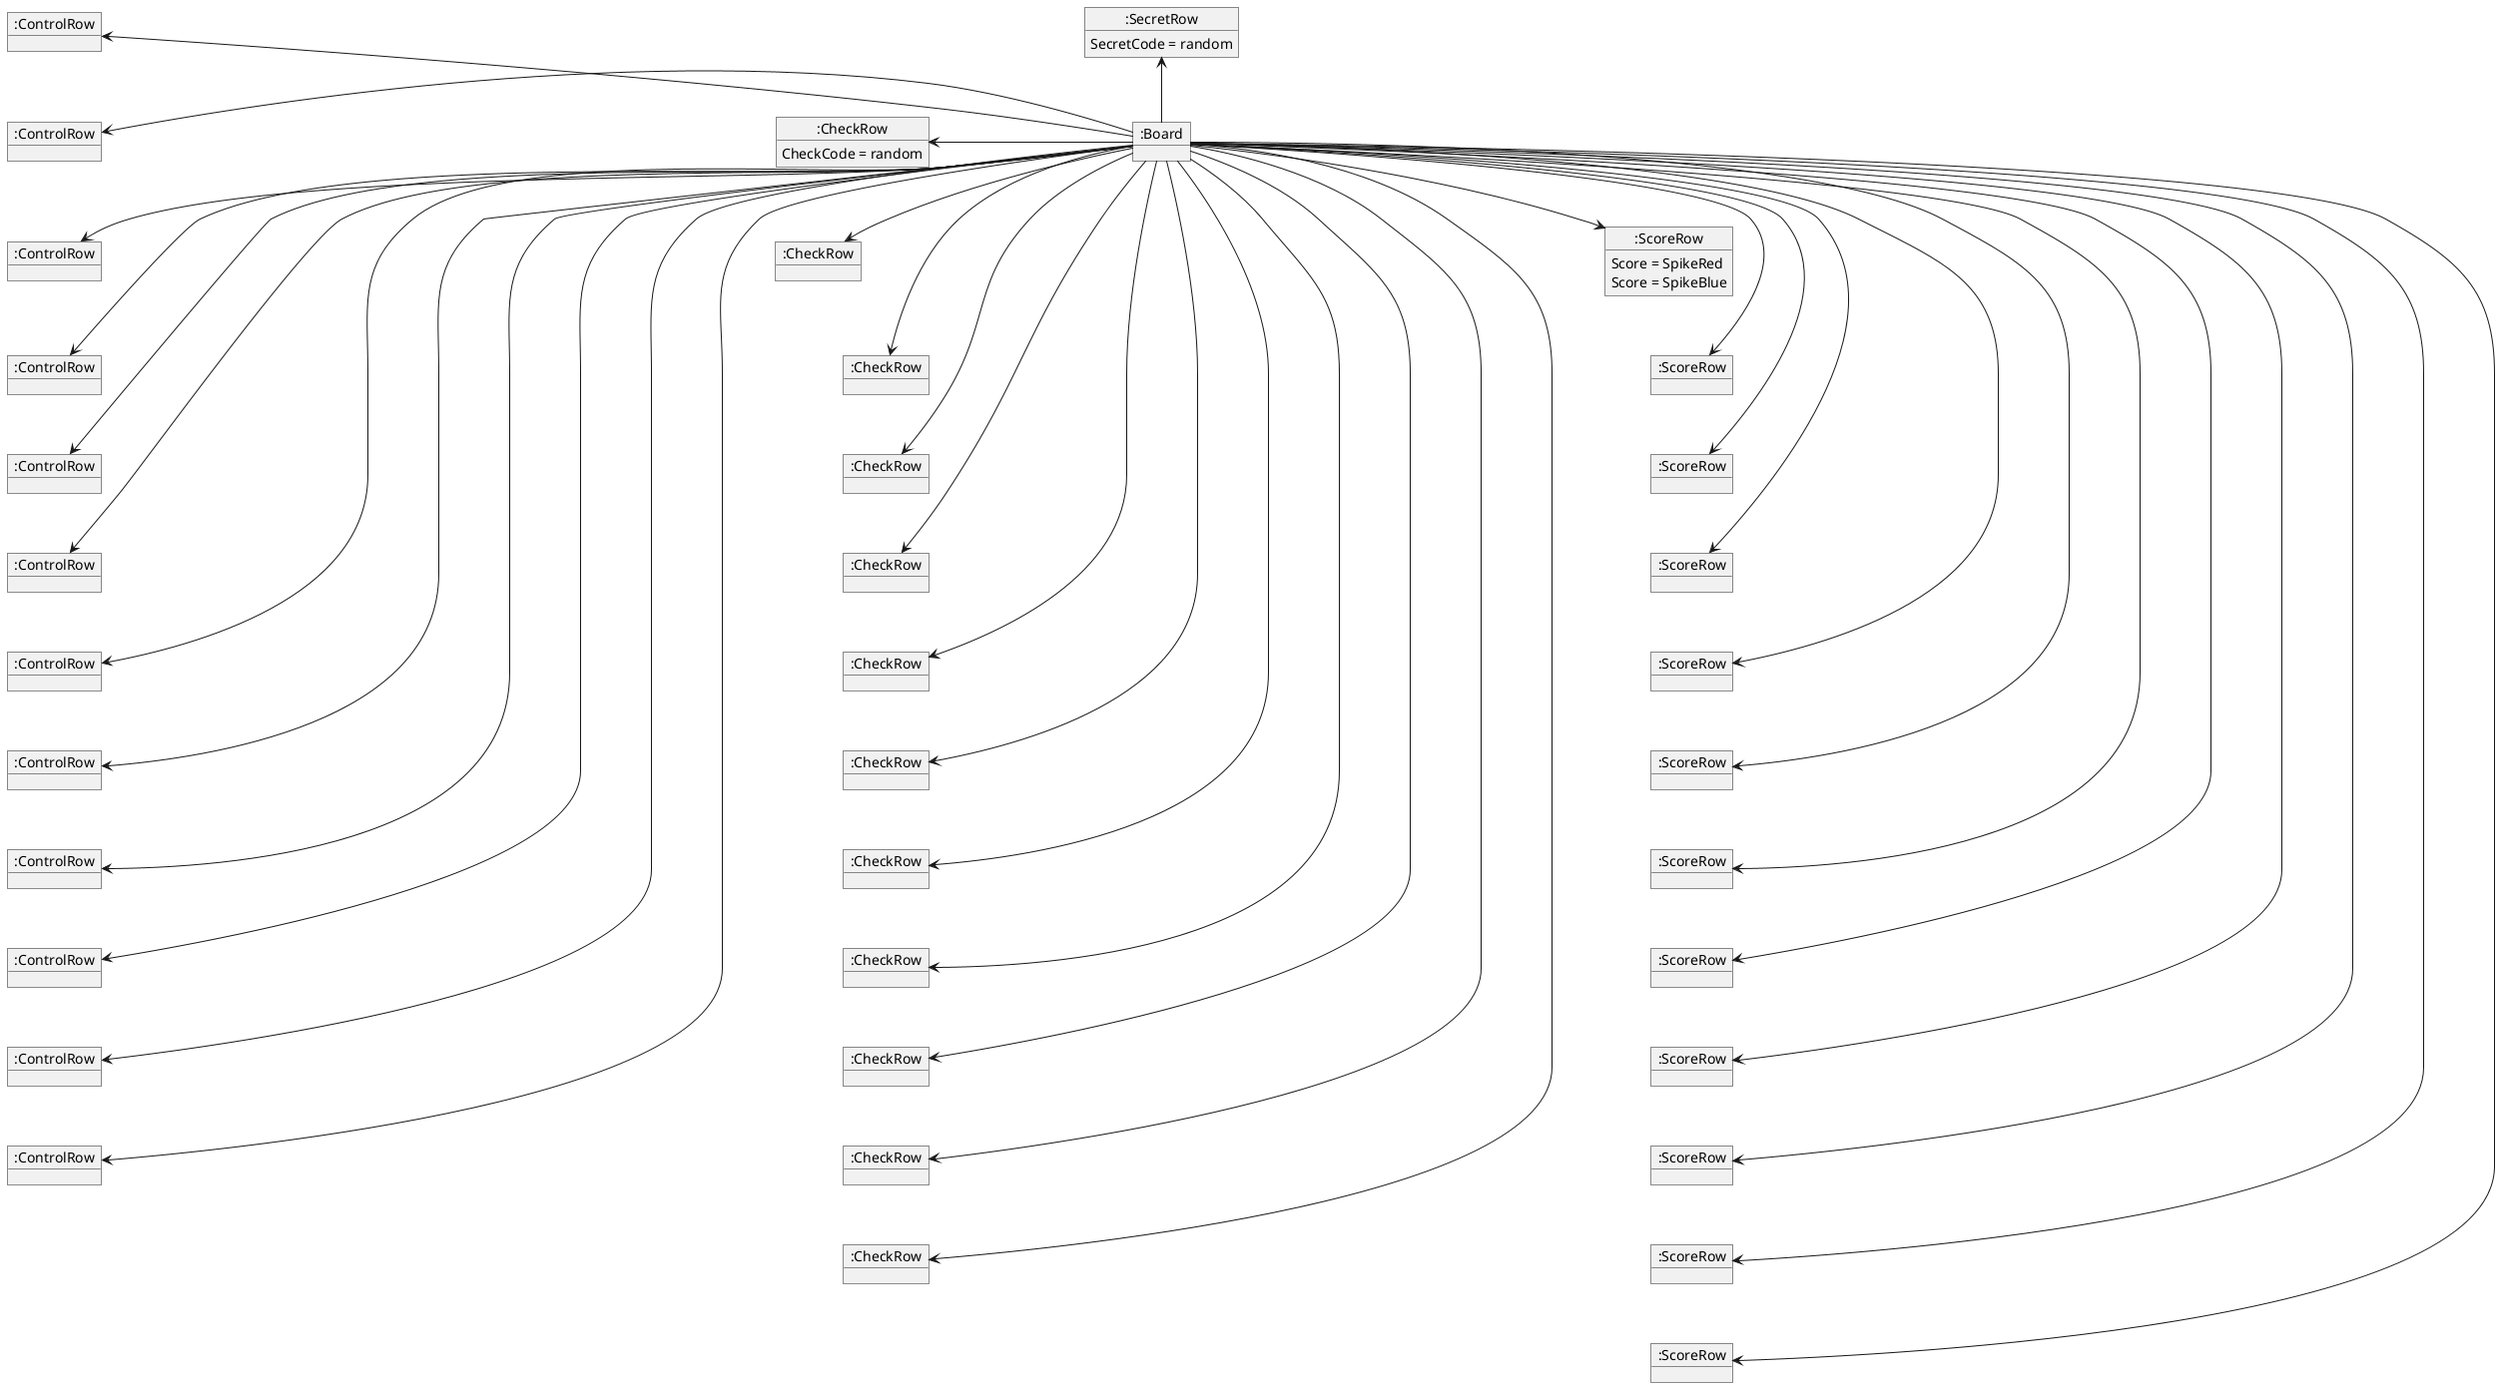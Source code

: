 @startuml marstermine-initial
together {
object ":CheckRow" as CheckRow1 {
    CheckCode = random
}
object ":CheckRow" as CheckRow2
object ":CheckRow" as CheckRow3
object ":CheckRow" as CheckRow4
object ":CheckRow" as CheckRow5
object ":CheckRow" as CheckRow6
object ":CheckRow" as CheckRow7
object ":CheckRow" as CheckRow8
object ":CheckRow" as CheckRow9
object ":CheckRow" as CheckRow10
object ":CheckRow" as CheckRow11
object ":CheckRow" as CheckRow12
}

together {
object ":ControlRow" as ControlRow1
object ":ControlRow" as ControlRow2
object ":ControlRow" as ControlRow3
object ":ControlRow" as ControlRow4
object ":ControlRow" as ControlRow5
object ":ControlRow" as ControlRow6
object ":ControlRow" as ControlRow7
object ":ControlRow" as ControlRow8
object ":ControlRow" as ControlRow9
object ":ControlRow" as ControlRow10
object ":ControlRow" as ControlRow11
object ":ControlRow" as ControlRow12
}

object ":SecretRow" as SecretRow{
    SecretCode = random
}

together {
object ":ScoreRow" as ScoreRow1{
    Score = SpikeRed
    Score = SpikeBlue
}
object ":ScoreRow" as ScoreRow2
object ":ScoreRow" as ScoreRow3
object ":ScoreRow" as ScoreRow4
object ":ScoreRow" as ScoreRow5
object ":ScoreRow" as ScoreRow6
object ":ScoreRow" as ScoreRow7
object ":ScoreRow" as ScoreRow8
object ":ScoreRow" as ScoreRow9
object ":ScoreRow" as ScoreRow10
object ":ScoreRow" as ScoreRow11
object ":ScoreRow" as ScoreRow12
}

object ":Board" as Board
Board -up-> SecretRow

Board --> CheckRow1
Board --> CheckRow2
Board --> CheckRow3
Board --> CheckRow4
Board --> CheckRow5
Board --> CheckRow6
Board --> CheckRow7
Board --> CheckRow8
Board --> CheckRow9
Board --> CheckRow10
Board --> CheckRow11
Board --> CheckRow12

CheckRow1 -[hidden]down-> CheckRow2
CheckRow2 -[hidden]down-> CheckRow3
CheckRow3 -[hidden]down-> CheckRow4
CheckRow4 -[hidden]down-> CheckRow5
CheckRow5 -[hidden]down-> CheckRow6
CheckRow6 -[hidden]down-> CheckRow7
CheckRow7 -[hidden]down-> CheckRow8
CheckRow8 -[hidden]down-> CheckRow9
CheckRow9 -[hidden]down-> CheckRow10
CheckRow10 -[hidden]down-> CheckRow11
CheckRow11 -[hidden]down-> CheckRow12

Board -> ControlRow1
Board -> ControlRow2
Board -> ControlRow3
Board -> ControlRow4
Board -> ControlRow5
Board -> ControlRow6
Board -> ControlRow7
Board -> ControlRow8
Board -> ControlRow9
Board -> ControlRow10
Board -> ControlRow11
Board -> ControlRow12

ControlRow1 -[hidden]down-> ControlRow2
ControlRow2 -[hidden]down-> ControlRow3
ControlRow3 -[hidden]down-> ControlRow4
ControlRow4 -[hidden]down-> ControlRow5
ControlRow5 -[hidden]down-> ControlRow6
ControlRow6 -[hidden]down-> ControlRow7
ControlRow7 -[hidden]down-> ControlRow8
ControlRow8 -[hidden]down-> ControlRow9
ControlRow9 -[hidden]down-> ControlRow10
ControlRow10 -[hidden]down-> ControlRow11
ControlRow11 -[hidden]down-> ControlRow12

Board ---> ScoreRow1
Board ---> ScoreRow2
Board ---> ScoreRow3
Board ---> ScoreRow4
Board ---> ScoreRow5
Board ---> ScoreRow6
Board ---> ScoreRow7
Board ---> ScoreRow8
Board ---> ScoreRow9
Board ---> ScoreRow10
Board ---> ScoreRow11
Board ---> ScoreRow12

ScoreRow1 -[hidden]down-> ScoreRow2
ScoreRow2 -[hidden]down-> ScoreRow3
ScoreRow3 -[hidden]down-> ScoreRow4
ScoreRow4 -[hidden]down-> ScoreRow5
ScoreRow5 -[hidden]down-> ScoreRow6
ScoreRow6 -[hidden]down-> ScoreRow7
ScoreRow7 -[hidden]down-> ScoreRow8
ScoreRow8 -[hidden]down-> ScoreRow9
ScoreRow9 -[hidden]down-> ScoreRow10
ScoreRow10 -[hidden]down-> ScoreRow11
ScoreRow11 -[hidden]down-> ScoreRow12
@enduml